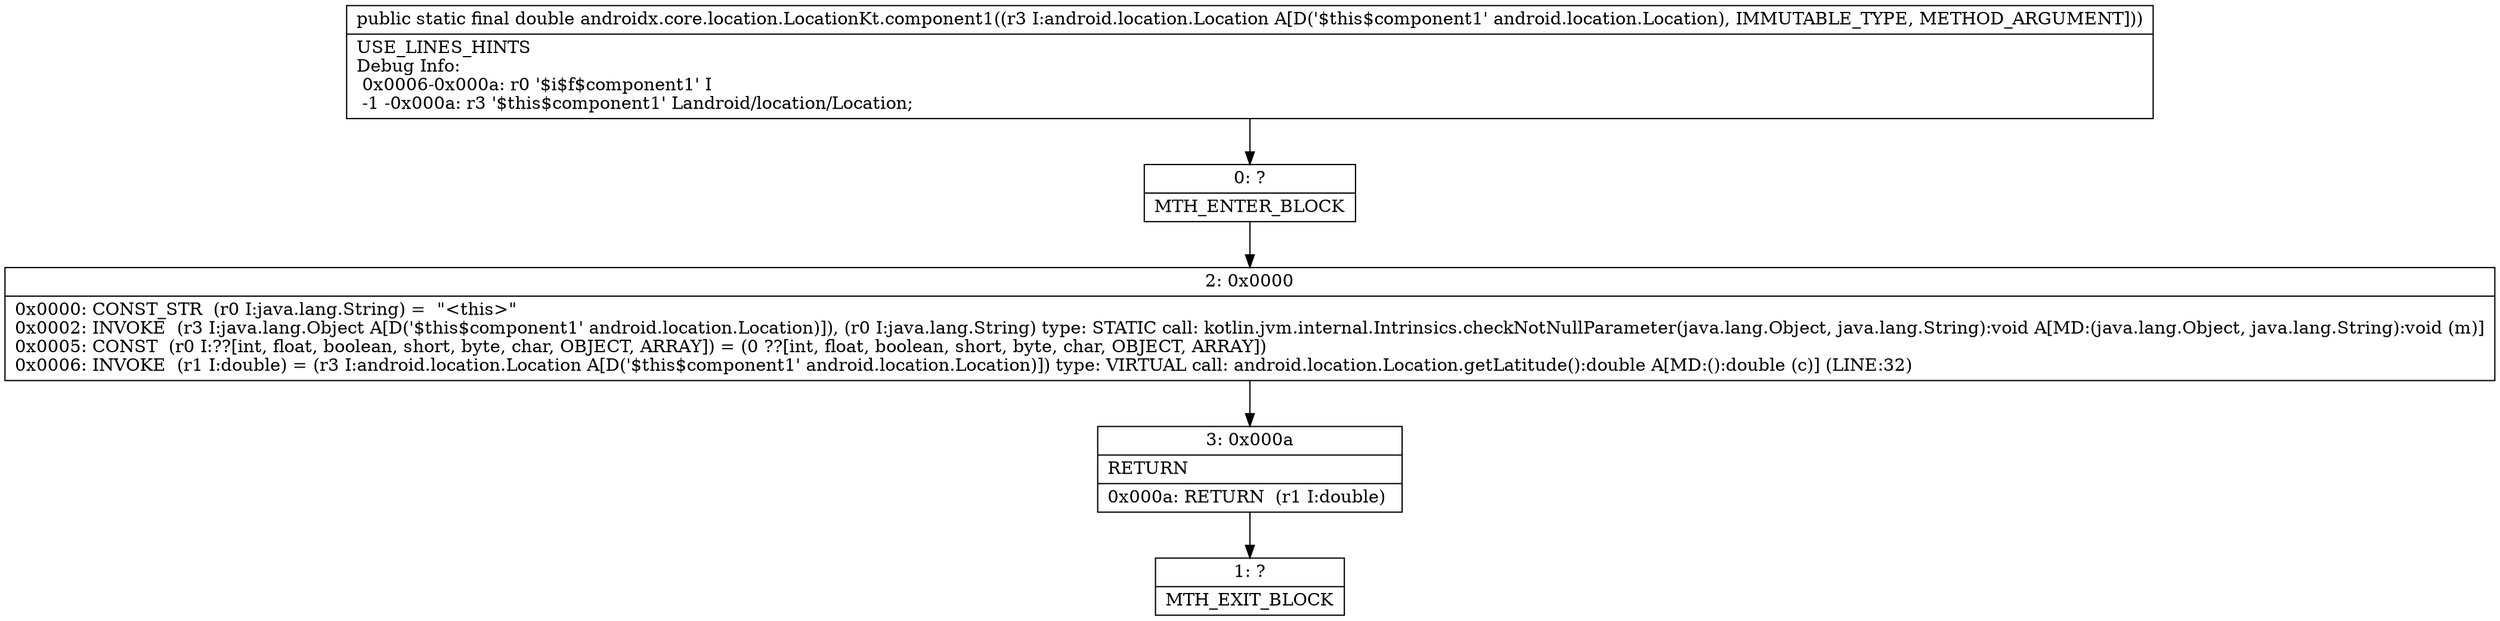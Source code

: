 digraph "CFG forandroidx.core.location.LocationKt.component1(Landroid\/location\/Location;)D" {
Node_0 [shape=record,label="{0\:\ ?|MTH_ENTER_BLOCK\l}"];
Node_2 [shape=record,label="{2\:\ 0x0000|0x0000: CONST_STR  (r0 I:java.lang.String) =  \"\<this\>\" \l0x0002: INVOKE  (r3 I:java.lang.Object A[D('$this$component1' android.location.Location)]), (r0 I:java.lang.String) type: STATIC call: kotlin.jvm.internal.Intrinsics.checkNotNullParameter(java.lang.Object, java.lang.String):void A[MD:(java.lang.Object, java.lang.String):void (m)]\l0x0005: CONST  (r0 I:??[int, float, boolean, short, byte, char, OBJECT, ARRAY]) = (0 ??[int, float, boolean, short, byte, char, OBJECT, ARRAY]) \l0x0006: INVOKE  (r1 I:double) = (r3 I:android.location.Location A[D('$this$component1' android.location.Location)]) type: VIRTUAL call: android.location.Location.getLatitude():double A[MD:():double (c)] (LINE:32)\l}"];
Node_3 [shape=record,label="{3\:\ 0x000a|RETURN\l|0x000a: RETURN  (r1 I:double) \l}"];
Node_1 [shape=record,label="{1\:\ ?|MTH_EXIT_BLOCK\l}"];
MethodNode[shape=record,label="{public static final double androidx.core.location.LocationKt.component1((r3 I:android.location.Location A[D('$this$component1' android.location.Location), IMMUTABLE_TYPE, METHOD_ARGUMENT]))  | USE_LINES_HINTS\lDebug Info:\l  0x0006\-0x000a: r0 '$i$f$component1' I\l  \-1 \-0x000a: r3 '$this$component1' Landroid\/location\/Location;\l}"];
MethodNode -> Node_0;Node_0 -> Node_2;
Node_2 -> Node_3;
Node_3 -> Node_1;
}

